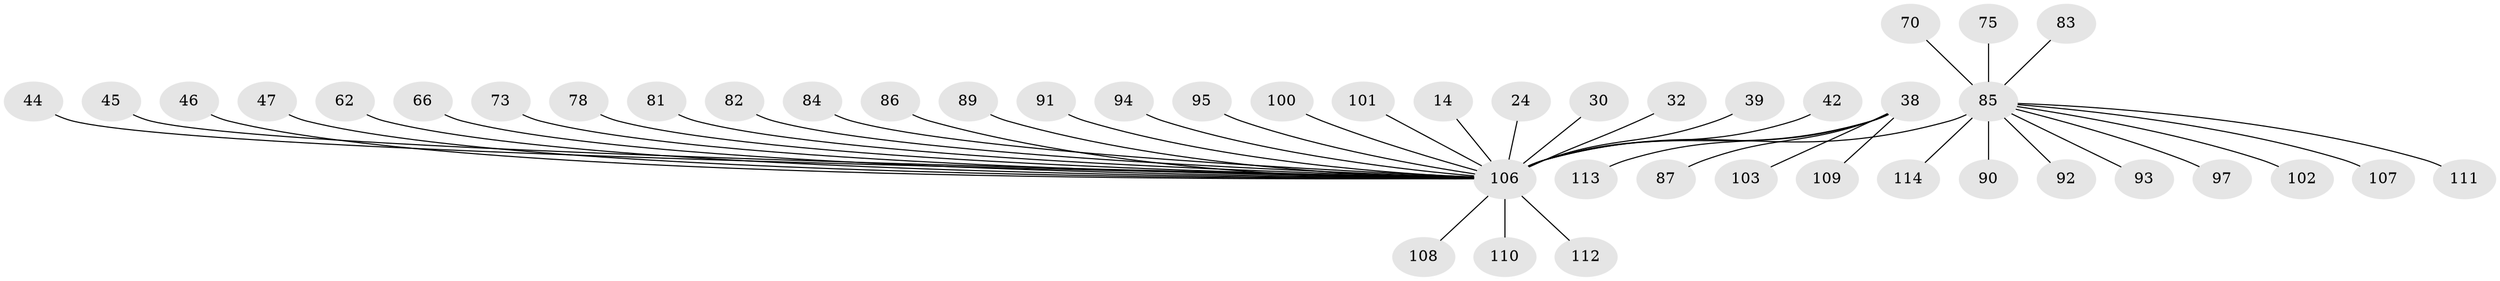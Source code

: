 // original degree distribution, {11: 0.008771929824561403, 15: 0.008771929824561403, 7: 0.017543859649122806, 10: 0.008771929824561403, 3: 0.07017543859649122, 4: 0.06140350877192982, 2: 0.22807017543859648, 12: 0.008771929824561403, 1: 0.5263157894736842, 9: 0.017543859649122806, 5: 0.03508771929824561, 6: 0.008771929824561403}
// Generated by graph-tools (version 1.1) at 2025/51/03/04/25 21:51:03]
// undirected, 45 vertices, 44 edges
graph export_dot {
graph [start="1"]
  node [color=gray90,style=filled];
  14 [super="+11"];
  24;
  30;
  32;
  38 [super="+1"];
  39 [super="+34"];
  42 [super="+35"];
  44;
  45;
  46 [super="+16"];
  47;
  62;
  66;
  70;
  73 [super="+26+27"];
  75;
  78;
  81 [super="+60"];
  82 [super="+41"];
  83;
  84;
  85 [super="+22+50+55+68+80+49+63+65+67"];
  86 [super="+54"];
  87;
  89 [super="+72"];
  90;
  91;
  92 [super="+51"];
  93;
  94 [super="+58"];
  95;
  97;
  100;
  101;
  102;
  103 [super="+99"];
  106 [super="+59+74+9+105+96"];
  107;
  108;
  109;
  110;
  111;
  112 [super="+98"];
  113 [super="+52"];
  114;
  14 -- 106;
  24 -- 106;
  30 -- 106;
  32 -- 106;
  38 -- 87;
  38 -- 109;
  38 -- 113;
  38 -- 106 [weight=11];
  38 -- 103;
  39 -- 106;
  42 -- 106;
  44 -- 106;
  45 -- 106;
  46 -- 106;
  47 -- 106;
  62 -- 106;
  66 -- 106;
  70 -- 85;
  73 -- 106 [weight=2];
  75 -- 85;
  78 -- 106;
  81 -- 106 [weight=4];
  82 -- 106;
  83 -- 85;
  84 -- 106;
  85 -- 111;
  85 -- 107;
  85 -- 93;
  85 -- 114;
  85 -- 92;
  85 -- 106 [weight=8];
  85 -- 97;
  85 -- 102;
  85 -- 90;
  86 -- 106;
  89 -- 106;
  91 -- 106;
  94 -- 106;
  95 -- 106;
  100 -- 106;
  101 -- 106;
  106 -- 110;
  106 -- 112;
  106 -- 108;
}
